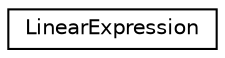digraph "Graphical Class Hierarchy"
{
 // LATEX_PDF_SIZE
  edge [fontname="Helvetica",fontsize="10",labelfontname="Helvetica",labelfontsize="10"];
  node [fontname="Helvetica",fontsize="10",shape=record];
  rankdir="LR";
  Node0 [label="LinearExpression",height=0.2,width=0.4,color="black", fillcolor="white", style="filled",URL="$structoperations__research_1_1sat_1_1_linear_expression.html",tooltip=" "];
}
